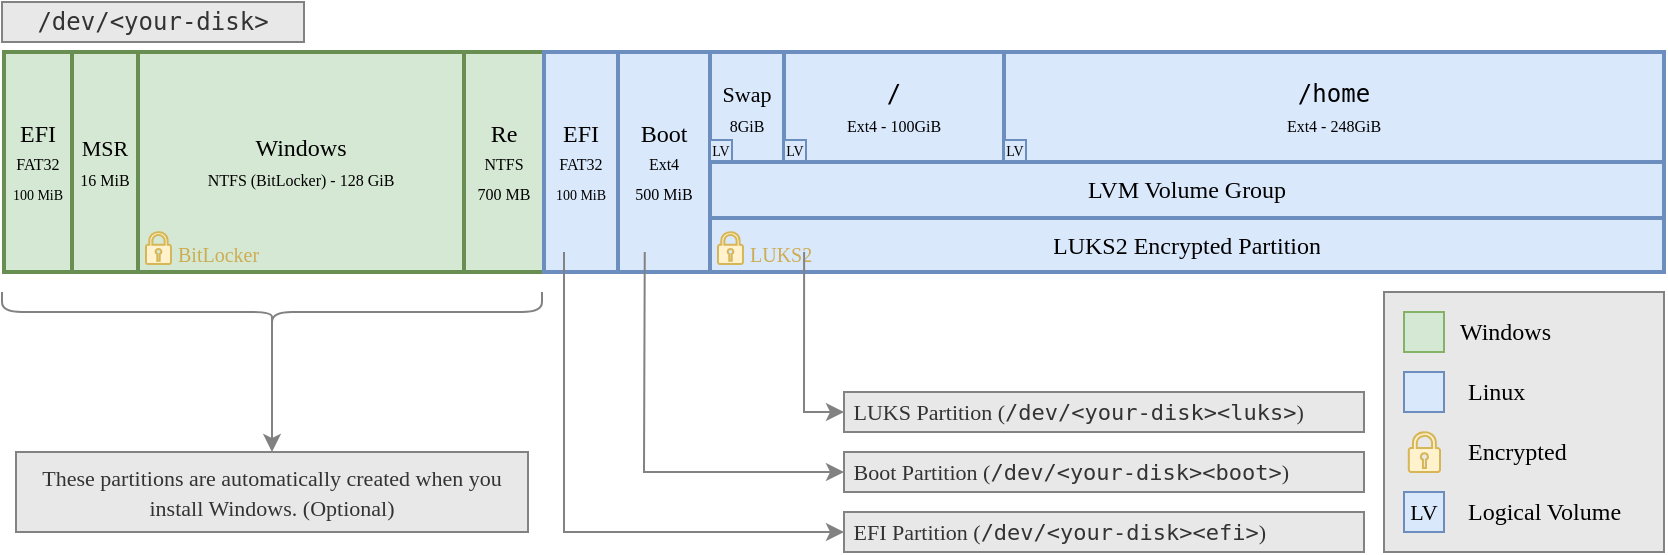 <mxfile version="21.5.2" type="device">
  <diagram name="Page-1" id="_bH2DKaN5ft4xbLNmIXA">
    <mxGraphModel dx="683" dy="400" grid="1" gridSize="10" guides="1" tooltips="1" connect="1" arrows="1" fold="1" page="1" pageScale="1" pageWidth="850" pageHeight="1100" math="0" shadow="0">
      <root>
        <mxCell id="0" />
        <mxCell id="KdqZW1nxa3IcIuYSCLVA-135" parent="0" />
        <mxCell id="KdqZW1nxa3IcIuYSCLVA-362" value="" style="rounded=0;whiteSpace=wrap;html=1;fillColor=#E8E8E8;strokeColor=#828282;container=1;imageAspect=1;recursiveResize=0;fontFamily=sans-serif;" parent="KdqZW1nxa3IcIuYSCLVA-135" vertex="1">
          <mxGeometry x="700" y="800" width="140" height="130" as="geometry" />
        </mxCell>
        <mxCell id="KdqZW1nxa3IcIuYSCLVA-357" value="Logical Volume" style="rounded=0;whiteSpace=wrap;html=1;align=left;strokeColor=none;fillColor=none;fontFamily=sans-serif;" parent="KdqZW1nxa3IcIuYSCLVA-362" vertex="1">
          <mxGeometry x="40" y="100" width="100" height="20" as="geometry" />
        </mxCell>
        <mxCell id="KdqZW1nxa3IcIuYSCLVA-356" value="LV" style="rounded=0;whiteSpace=wrap;html=1;fontSize=11;fillColor=#dae8fc;strokeColor=#6c8ebf;fontFamily=sans-serif;" parent="KdqZW1nxa3IcIuYSCLVA-362" vertex="1">
          <mxGeometry x="10" y="100" width="20" height="20" as="geometry" />
        </mxCell>
        <mxCell id="KdqZW1nxa3IcIuYSCLVA-355" value="Encrypted" style="rounded=0;whiteSpace=wrap;html=1;align=left;strokeColor=none;fillColor=none;fontFamily=sans-serif;" parent="KdqZW1nxa3IcIuYSCLVA-362" vertex="1">
          <mxGeometry x="40" y="70" width="50" height="20" as="geometry" />
        </mxCell>
        <mxCell id="KdqZW1nxa3IcIuYSCLVA-354" value="" style="sketch=0;aspect=fixed;pointerEvents=1;shadow=0;dashed=0;html=1;strokeColor=#d6b656;labelPosition=center;verticalLabelPosition=bottom;verticalAlign=top;align=center;fillColor=#fff2cc;shape=mxgraph.mscae.enterprise.lock;fontFamily=sans-serif;" parent="KdqZW1nxa3IcIuYSCLVA-362" vertex="1">
          <mxGeometry x="12.4" y="70" width="15.6" height="20" as="geometry" />
        </mxCell>
        <mxCell id="KdqZW1nxa3IcIuYSCLVA-349" value="Linux" style="rounded=0;whiteSpace=wrap;html=1;align=left;strokeColor=none;fillColor=none;fontFamily=sans-serif;" parent="KdqZW1nxa3IcIuYSCLVA-362" vertex="1">
          <mxGeometry x="40" y="40" width="50" height="20" as="geometry" />
        </mxCell>
        <mxCell id="KdqZW1nxa3IcIuYSCLVA-348" value="" style="rounded=0;whiteSpace=wrap;html=1;fontSize=7;fillColor=#dae8fc;strokeColor=#6c8ebf;fontFamily=sans-serif;" parent="KdqZW1nxa3IcIuYSCLVA-362" vertex="1">
          <mxGeometry x="10" y="40" width="20" height="20" as="geometry" />
        </mxCell>
        <mxCell id="KdqZW1nxa3IcIuYSCLVA-351" value="Windows" style="rounded=0;whiteSpace=wrap;html=1;align=left;strokeColor=none;fillColor=none;fontFamily=sans-serif;" parent="KdqZW1nxa3IcIuYSCLVA-362" vertex="1">
          <mxGeometry x="36.48" y="10" width="50" height="20" as="geometry" />
        </mxCell>
        <mxCell id="KdqZW1nxa3IcIuYSCLVA-350" value="" style="rounded=0;whiteSpace=wrap;html=1;fontSize=7;fillColor=#d5e8d4;strokeColor=#82b366;fontFamily=sans-serif;" parent="KdqZW1nxa3IcIuYSCLVA-362" vertex="1">
          <mxGeometry x="10" y="10" width="20" height="20" as="geometry" />
        </mxCell>
        <mxCell id="KdqZW1nxa3IcIuYSCLVA-307" value="Table" style="shape=table;startSize=0;container=1;collapsible=0;childLayout=tableLayout;rounded=0;fontSize=12;noLabel=1;fontFamily=sans-serif;" parent="KdqZW1nxa3IcIuYSCLVA-135" vertex="1">
          <mxGeometry x="10" y="680" width="830" height="110" as="geometry" />
        </mxCell>
        <mxCell id="KdqZW1nxa3IcIuYSCLVA-308" value="" style="shape=tableRow;horizontal=0;startSize=0;swimlaneHead=0;swimlaneBody=0;strokeColor=inherit;top=0;left=0;bottom=0;right=0;collapsible=0;dropTarget=0;fillColor=none;points=[[0,0.5],[1,0.5]];portConstraint=eastwest;fontSize=12;fontFamily=sans-serif;" parent="KdqZW1nxa3IcIuYSCLVA-307" vertex="1">
          <mxGeometry width="830" height="55" as="geometry" />
        </mxCell>
        <mxCell id="KdqZW1nxa3IcIuYSCLVA-309" value="EFI&lt;br style=&quot;border-color: var(--border-color); font-size: 12px;&quot;&gt;&lt;font style=&quot;border-color: var(--border-color);&quot;&gt;&lt;span style=&quot;font-size: 8px;&quot;&gt;FAT32&lt;/span&gt;&lt;br&gt;&lt;font style=&quot;font-size: 7px;&quot;&gt;100 MiB&lt;/font&gt;&lt;/font&gt;" style="shape=partialRectangle;html=1;whiteSpace=wrap;connectable=0;strokeColor=#688F51;overflow=hidden;fillColor=#d5e8d4;top=1;left=1;bottom=1;right=1;pointerEvents=1;rowspan=3;fontSize=12;strokeWidth=2;fontFamily=sans-serif;" parent="KdqZW1nxa3IcIuYSCLVA-308" vertex="1">
          <mxGeometry width="34" height="110" as="geometry">
            <mxRectangle width="34" height="55" as="alternateBounds" />
          </mxGeometry>
        </mxCell>
        <mxCell id="KdqZW1nxa3IcIuYSCLVA-310" value="&lt;font style=&quot;font-size: 11px;&quot;&gt;MSR&lt;/font&gt;&lt;br style=&quot;border-color: var(--border-color); font-size: 12px;&quot;&gt;&lt;font style=&quot;border-color: var(--border-color); font-size: 8px;&quot;&gt;16 MiB&lt;/font&gt;" style="shape=partialRectangle;html=1;whiteSpace=wrap;connectable=0;strokeColor=#688F51;overflow=hidden;fillColor=#d5e8d4;top=1;left=1;bottom=1;right=1;pointerEvents=1;rowspan=3;fontSize=12;strokeWidth=2;fontFamily=sans-serif;" parent="KdqZW1nxa3IcIuYSCLVA-308" vertex="1">
          <mxGeometry x="34" width="33" height="110" as="geometry">
            <mxRectangle width="33" height="55" as="alternateBounds" />
          </mxGeometry>
        </mxCell>
        <mxCell id="KdqZW1nxa3IcIuYSCLVA-311" value="Windows&lt;br style=&quot;border-color: var(--border-color); font-size: 12px;&quot;&gt;&lt;font style=&quot;border-color: var(--border-color); font-size: 8px;&quot;&gt;NTFS (BitLocker) - 128 GiB&lt;/font&gt;" style="shape=partialRectangle;html=1;whiteSpace=wrap;connectable=0;strokeColor=#688F51;overflow=hidden;fillColor=#d5e8d4;top=1;left=1;bottom=1;right=1;pointerEvents=1;rowspan=3;fontSize=12;strokeWidth=2;container=1;fontFamily=sans-serif;" parent="KdqZW1nxa3IcIuYSCLVA-308" vertex="1">
          <mxGeometry x="67" width="163" height="110" as="geometry">
            <mxRectangle width="163" height="55" as="alternateBounds" />
          </mxGeometry>
        </mxCell>
        <mxCell id="KdqZW1nxa3IcIuYSCLVA-338" value="" style="sketch=0;aspect=fixed;pointerEvents=1;shadow=0;dashed=0;html=1;strokeColor=#d6b656;labelPosition=center;verticalLabelPosition=bottom;verticalAlign=top;align=center;fillColor=#fff2cc;shape=mxgraph.mscae.enterprise.lock;fontFamily=sans-serif;" parent="KdqZW1nxa3IcIuYSCLVA-311" vertex="1">
          <mxGeometry x="4" y="90" width="12.48" height="16" as="geometry" />
        </mxCell>
        <mxCell id="As9Zzw6g2zfpyAjeWfE_-0" value="BitLocker" style="rounded=0;whiteSpace=wrap;html=1;align=left;strokeColor=none;fillColor=none;fontColor=#CCAD52;fontSize=10;fontFamily=sans-serif;" parent="KdqZW1nxa3IcIuYSCLVA-311" vertex="1">
          <mxGeometry x="18.48" y="96" width="50" height="10" as="geometry" />
        </mxCell>
        <mxCell id="KdqZW1nxa3IcIuYSCLVA-312" value="Re&lt;br style=&quot;border-color: var(--border-color); font-size: 12px;&quot;&gt;&lt;font style=&quot;border-color: var(--border-color); font-size: 8px;&quot;&gt;NTFS&lt;br&gt;700 MB&lt;/font&gt;" style="shape=partialRectangle;html=1;whiteSpace=wrap;connectable=0;strokeColor=#688F51;overflow=hidden;fillColor=#d5e8d4;top=1;left=1;bottom=1;right=1;pointerEvents=1;rowspan=3;fontSize=12;strokeWidth=2;fontFamily=sans-serif;" parent="KdqZW1nxa3IcIuYSCLVA-308" vertex="1">
          <mxGeometry x="230" width="40" height="110" as="geometry">
            <mxRectangle width="40" height="55" as="alternateBounds" />
          </mxGeometry>
        </mxCell>
        <mxCell id="KdqZW1nxa3IcIuYSCLVA-313" value="EFI&lt;br&gt;&lt;font style=&quot;&quot;&gt;&lt;span style=&quot;font-size: 8px;&quot;&gt;FAT32&lt;/span&gt;&lt;br&gt;&lt;font style=&quot;font-size: 7px;&quot;&gt;100 MiB&lt;/font&gt;&lt;/font&gt;" style="shape=partialRectangle;html=1;whiteSpace=wrap;connectable=0;strokeColor=#6c8ebf;overflow=hidden;fillColor=#dae8fc;top=1;left=1;bottom=1;right=1;pointerEvents=1;rowspan=3;fontSize=12;strokeWidth=2;fontFamily=sans-serif;" parent="KdqZW1nxa3IcIuYSCLVA-308" vertex="1">
          <mxGeometry x="270" width="37" height="110" as="geometry">
            <mxRectangle width="37" height="55" as="alternateBounds" />
          </mxGeometry>
        </mxCell>
        <mxCell id="KdqZW1nxa3IcIuYSCLVA-314" value="Boot&lt;br&gt;&lt;font style=&quot;font-size: 8px;&quot;&gt;Ext4&lt;br&gt;500 MiB&lt;/font&gt;" style="shape=partialRectangle;html=1;whiteSpace=wrap;connectable=0;strokeColor=#6c8ebf;overflow=hidden;fillColor=#dae8fc;top=1;left=1;bottom=1;right=1;pointerEvents=1;rowspan=3;fontSize=12;strokeWidth=2;fontFamily=sans-serif;" parent="KdqZW1nxa3IcIuYSCLVA-308" vertex="1">
          <mxGeometry x="307" width="46" height="110" as="geometry">
            <mxRectangle width="46" height="55" as="alternateBounds" />
          </mxGeometry>
        </mxCell>
        <mxCell id="KdqZW1nxa3IcIuYSCLVA-315" value="&lt;font style=&quot;font-size: 11px;&quot;&gt;Swap&lt;/font&gt;&lt;br&gt;&lt;font style=&quot;font-size: 8px;&quot;&gt;8GiB&lt;/font&gt;" style="shape=partialRectangle;html=1;whiteSpace=wrap;connectable=0;strokeColor=#6c8ebf;overflow=hidden;fillColor=#dae8fc;top=1;left=1;bottom=1;right=1;pointerEvents=1;colspan=1;fontSize=12;strokeWidth=2;container=1;fontFamily=sans-serif;" parent="KdqZW1nxa3IcIuYSCLVA-308" vertex="1">
          <mxGeometry x="353" width="37" height="55" as="geometry">
            <mxRectangle width="37" height="55" as="alternateBounds" />
          </mxGeometry>
        </mxCell>
        <mxCell id="KdqZW1nxa3IcIuYSCLVA-341" value="LV" style="rounded=0;whiteSpace=wrap;html=1;fontSize=7;fillColor=#dae8fc;strokeColor=#6c8ebf;fontFamily=sans-serif;" parent="KdqZW1nxa3IcIuYSCLVA-315" vertex="1">
          <mxGeometry y="44" width="11" height="11" as="geometry" />
        </mxCell>
        <mxCell id="KdqZW1nxa3IcIuYSCLVA-316" value="&lt;font face=&quot;monospace&quot;&gt;/&lt;/font&gt;&lt;br&gt;&lt;font style=&quot;font-size: 8px;&quot;&gt;Ext4 - 100GiB&lt;/font&gt;" style="shape=partialRectangle;html=1;whiteSpace=wrap;connectable=0;strokeColor=#6c8ebf;overflow=hidden;fillColor=#dae8fc;top=1;left=1;bottom=1;right=1;pointerEvents=1;strokeWidth=2;container=1;fontFamily=sans-serif;" parent="KdqZW1nxa3IcIuYSCLVA-308" vertex="1">
          <mxGeometry x="390" width="110" height="55" as="geometry">
            <mxRectangle width="110" height="55" as="alternateBounds" />
          </mxGeometry>
        </mxCell>
        <mxCell id="KdqZW1nxa3IcIuYSCLVA-346" value="LV" style="rounded=0;whiteSpace=wrap;html=1;fontSize=7;fillColor=#dae8fc;strokeColor=#6c8ebf;fontFamily=sans-serif;" parent="KdqZW1nxa3IcIuYSCLVA-316" vertex="1">
          <mxGeometry y="44" width="11" height="11" as="geometry" />
        </mxCell>
        <mxCell id="KdqZW1nxa3IcIuYSCLVA-317" value="&lt;font face=&quot;monospace&quot;&gt;/home&lt;/font&gt;&lt;br&gt;&lt;font style=&quot;font-size: 8px;&quot;&gt;Ext4 - 248GiB&lt;/font&gt;" style="shape=partialRectangle;html=1;whiteSpace=wrap;connectable=0;strokeColor=#6c8ebf;overflow=hidden;fillColor=#dae8fc;top=1;left=1;bottom=1;right=1;pointerEvents=1;strokeWidth=2;container=1;fontFamily=sans-serif;" parent="KdqZW1nxa3IcIuYSCLVA-308" vertex="1">
          <mxGeometry x="500" width="330" height="55" as="geometry">
            <mxRectangle width="330" height="55" as="alternateBounds" />
          </mxGeometry>
        </mxCell>
        <mxCell id="KdqZW1nxa3IcIuYSCLVA-347" value="LV" style="rounded=0;whiteSpace=wrap;html=1;fontSize=7;fillColor=#dae8fc;strokeColor=#6c8ebf;fontFamily=sans-serif;" parent="KdqZW1nxa3IcIuYSCLVA-317" vertex="1">
          <mxGeometry y="44" width="11" height="11" as="geometry" />
        </mxCell>
        <mxCell id="KdqZW1nxa3IcIuYSCLVA-318" value="" style="shape=tableRow;horizontal=0;startSize=0;swimlaneHead=0;swimlaneBody=0;strokeColor=inherit;top=0;left=0;bottom=0;right=0;collapsible=0;dropTarget=0;fillColor=none;points=[[0,0.5],[1,0.5]];portConstraint=eastwest;fontSize=12;strokeWidth=2;fontFamily=sans-serif;" parent="KdqZW1nxa3IcIuYSCLVA-307" vertex="1">
          <mxGeometry y="55" width="830" height="28" as="geometry" />
        </mxCell>
        <mxCell id="KdqZW1nxa3IcIuYSCLVA-319" value="" style="shape=partialRectangle;html=1;whiteSpace=wrap;connectable=0;strokeColor=inherit;overflow=hidden;fillColor=none;top=0;left=0;bottom=0;right=0;pointerEvents=1;" parent="KdqZW1nxa3IcIuYSCLVA-318" vertex="1" visible="0">
          <mxGeometry width="34" height="28" as="geometry">
            <mxRectangle width="34" height="28" as="alternateBounds" />
          </mxGeometry>
        </mxCell>
        <mxCell id="KdqZW1nxa3IcIuYSCLVA-320" value="" style="shape=partialRectangle;html=1;whiteSpace=wrap;connectable=0;strokeColor=inherit;overflow=hidden;fillColor=none;top=0;left=0;bottom=0;right=0;pointerEvents=1;" parent="KdqZW1nxa3IcIuYSCLVA-318" vertex="1" visible="0">
          <mxGeometry x="34" width="33" height="28" as="geometry">
            <mxRectangle width="33" height="28" as="alternateBounds" />
          </mxGeometry>
        </mxCell>
        <mxCell id="KdqZW1nxa3IcIuYSCLVA-321" value="" style="shape=partialRectangle;html=1;whiteSpace=wrap;connectable=0;strokeColor=inherit;overflow=hidden;fillColor=none;top=0;left=0;bottom=0;right=0;pointerEvents=1;" parent="KdqZW1nxa3IcIuYSCLVA-318" vertex="1" visible="0">
          <mxGeometry x="67" width="163" height="28" as="geometry">
            <mxRectangle width="163" height="28" as="alternateBounds" />
          </mxGeometry>
        </mxCell>
        <mxCell id="KdqZW1nxa3IcIuYSCLVA-322" value="" style="shape=partialRectangle;html=1;whiteSpace=wrap;connectable=0;strokeColor=inherit;overflow=hidden;fillColor=none;top=0;left=0;bottom=0;right=0;pointerEvents=1;" parent="KdqZW1nxa3IcIuYSCLVA-318" vertex="1" visible="0">
          <mxGeometry x="230" width="40" height="28" as="geometry">
            <mxRectangle width="40" height="28" as="alternateBounds" />
          </mxGeometry>
        </mxCell>
        <mxCell id="KdqZW1nxa3IcIuYSCLVA-323" value="" style="shape=partialRectangle;html=1;whiteSpace=wrap;connectable=0;strokeColor=#6c8ebf;overflow=hidden;fillColor=#dae8fc;top=0;left=0;bottom=0;right=0;pointerEvents=1;strokeWidth=2;" parent="KdqZW1nxa3IcIuYSCLVA-318" vertex="1" visible="0">
          <mxGeometry x="270" width="37" height="28" as="geometry">
            <mxRectangle width="37" height="28" as="alternateBounds" />
          </mxGeometry>
        </mxCell>
        <mxCell id="KdqZW1nxa3IcIuYSCLVA-324" value="" style="shape=partialRectangle;html=1;whiteSpace=wrap;connectable=0;strokeColor=#6c8ebf;overflow=hidden;fillColor=#dae8fc;top=0;left=0;bottom=0;right=0;pointerEvents=1;strokeWidth=2;" parent="KdqZW1nxa3IcIuYSCLVA-318" vertex="1" visible="0">
          <mxGeometry x="307" width="46" height="28" as="geometry">
            <mxRectangle width="46" height="28" as="alternateBounds" />
          </mxGeometry>
        </mxCell>
        <mxCell id="KdqZW1nxa3IcIuYSCLVA-325" value="LVM Volume Group" style="shape=partialRectangle;html=1;whiteSpace=wrap;connectable=0;strokeColor=#6c8ebf;overflow=hidden;fillColor=#dae8fc;top=1;left=1;bottom=1;right=1;pointerEvents=1;fontSize=12;colspan=3;strokeWidth=2;container=1;fontFamily=sans-serif;" parent="KdqZW1nxa3IcIuYSCLVA-318" vertex="1">
          <mxGeometry x="353" width="477" height="28" as="geometry">
            <mxRectangle width="37" height="28" as="alternateBounds" />
          </mxGeometry>
        </mxCell>
        <mxCell id="KdqZW1nxa3IcIuYSCLVA-326" value="" style="shape=partialRectangle;html=1;whiteSpace=wrap;connectable=0;strokeColor=inherit;overflow=hidden;fillColor=none;top=0;left=0;bottom=0;right=0;pointerEvents=1;fontSize=12;" parent="KdqZW1nxa3IcIuYSCLVA-318" vertex="1" visible="0">
          <mxGeometry x="390" width="110" height="28" as="geometry">
            <mxRectangle width="110" height="28" as="alternateBounds" />
          </mxGeometry>
        </mxCell>
        <mxCell id="KdqZW1nxa3IcIuYSCLVA-327" value="" style="shape=partialRectangle;html=1;whiteSpace=wrap;connectable=0;strokeColor=inherit;overflow=hidden;fillColor=none;top=0;left=0;bottom=0;right=0;pointerEvents=1;fontSize=12;" parent="KdqZW1nxa3IcIuYSCLVA-318" vertex="1" visible="0">
          <mxGeometry x="500" width="330" height="28" as="geometry">
            <mxRectangle width="330" height="28" as="alternateBounds" />
          </mxGeometry>
        </mxCell>
        <mxCell id="KdqZW1nxa3IcIuYSCLVA-328" style="shape=tableRow;horizontal=0;startSize=0;swimlaneHead=0;swimlaneBody=0;strokeColor=inherit;top=0;left=0;bottom=0;right=0;collapsible=0;dropTarget=0;fillColor=none;points=[[0,0.5],[1,0.5]];portConstraint=eastwest;fontSize=12;fontFamily=sans-serif;" parent="KdqZW1nxa3IcIuYSCLVA-307" vertex="1">
          <mxGeometry y="83" width="830" height="27" as="geometry" />
        </mxCell>
        <mxCell id="KdqZW1nxa3IcIuYSCLVA-329" style="shape=partialRectangle;html=1;whiteSpace=wrap;connectable=0;strokeColor=inherit;overflow=hidden;fillColor=none;top=0;left=0;bottom=0;right=0;pointerEvents=1;" parent="KdqZW1nxa3IcIuYSCLVA-328" vertex="1" visible="0">
          <mxGeometry width="34" height="27" as="geometry">
            <mxRectangle width="34" height="27" as="alternateBounds" />
          </mxGeometry>
        </mxCell>
        <mxCell id="KdqZW1nxa3IcIuYSCLVA-330" style="shape=partialRectangle;html=1;whiteSpace=wrap;connectable=0;strokeColor=inherit;overflow=hidden;fillColor=none;top=0;left=0;bottom=0;right=0;pointerEvents=1;" parent="KdqZW1nxa3IcIuYSCLVA-328" vertex="1" visible="0">
          <mxGeometry x="34" width="33" height="27" as="geometry">
            <mxRectangle width="33" height="27" as="alternateBounds" />
          </mxGeometry>
        </mxCell>
        <mxCell id="KdqZW1nxa3IcIuYSCLVA-331" style="shape=partialRectangle;html=1;whiteSpace=wrap;connectable=0;strokeColor=inherit;overflow=hidden;fillColor=none;top=0;left=0;bottom=0;right=0;pointerEvents=1;" parent="KdqZW1nxa3IcIuYSCLVA-328" vertex="1" visible="0">
          <mxGeometry x="67" width="163" height="27" as="geometry">
            <mxRectangle width="163" height="27" as="alternateBounds" />
          </mxGeometry>
        </mxCell>
        <mxCell id="KdqZW1nxa3IcIuYSCLVA-332" style="shape=partialRectangle;html=1;whiteSpace=wrap;connectable=0;strokeColor=inherit;overflow=hidden;fillColor=none;top=0;left=0;bottom=0;right=0;pointerEvents=1;" parent="KdqZW1nxa3IcIuYSCLVA-328" vertex="1" visible="0">
          <mxGeometry x="230" width="40" height="27" as="geometry">
            <mxRectangle width="40" height="27" as="alternateBounds" />
          </mxGeometry>
        </mxCell>
        <mxCell id="KdqZW1nxa3IcIuYSCLVA-333" style="shape=partialRectangle;html=1;whiteSpace=wrap;connectable=0;strokeColor=#6c8ebf;overflow=hidden;fillColor=#dae8fc;top=0;left=0;bottom=0;right=0;pointerEvents=1;strokeWidth=2;" parent="KdqZW1nxa3IcIuYSCLVA-328" vertex="1" visible="0">
          <mxGeometry x="270" width="37" height="27" as="geometry">
            <mxRectangle width="37" height="27" as="alternateBounds" />
          </mxGeometry>
        </mxCell>
        <mxCell id="KdqZW1nxa3IcIuYSCLVA-334" style="shape=partialRectangle;html=1;whiteSpace=wrap;connectable=0;strokeColor=#6c8ebf;overflow=hidden;fillColor=#dae8fc;top=0;left=0;bottom=0;right=0;pointerEvents=1;strokeWidth=2;" parent="KdqZW1nxa3IcIuYSCLVA-328" vertex="1" visible="0">
          <mxGeometry x="307" width="46" height="27" as="geometry">
            <mxRectangle width="46" height="27" as="alternateBounds" />
          </mxGeometry>
        </mxCell>
        <mxCell id="KdqZW1nxa3IcIuYSCLVA-335" value="LUKS2 Encrypted Partition" style="shape=partialRectangle;html=1;whiteSpace=wrap;connectable=0;strokeColor=#6c8ebf;overflow=hidden;fillColor=#dae8fc;top=1;left=1;bottom=1;right=1;pointerEvents=1;fontSize=12;colspan=3;strokeWidth=2;container=1;fontFamily=sans-serif;" parent="KdqZW1nxa3IcIuYSCLVA-328" vertex="1">
          <mxGeometry x="353" width="477" height="27" as="geometry">
            <mxRectangle width="37" height="27" as="alternateBounds" />
          </mxGeometry>
        </mxCell>
        <mxCell id="KdqZW1nxa3IcIuYSCLVA-339" value="" style="sketch=0;aspect=fixed;pointerEvents=1;shadow=0;dashed=0;html=1;strokeColor=#d6b656;labelPosition=center;verticalLabelPosition=bottom;verticalAlign=top;align=center;fillColor=#fff2cc;shape=mxgraph.mscae.enterprise.lock;fontFamily=sans-serif;" parent="KdqZW1nxa3IcIuYSCLVA-335" vertex="1">
          <mxGeometry x="4" y="7" width="12.48" height="16" as="geometry" />
        </mxCell>
        <mxCell id="As9Zzw6g2zfpyAjeWfE_-1" value="LUKS2" style="rounded=0;whiteSpace=wrap;html=1;align=left;strokeColor=none;fillColor=none;fontColor=#CCAD52;fontSize=10;fontFamily=sans-serif;" parent="KdqZW1nxa3IcIuYSCLVA-335" vertex="1">
          <mxGeometry x="18.48" y="11.5" width="31.52" height="13" as="geometry" />
        </mxCell>
        <mxCell id="KdqZW1nxa3IcIuYSCLVA-336" style="shape=partialRectangle;html=1;whiteSpace=wrap;connectable=0;strokeColor=inherit;overflow=hidden;fillColor=none;top=0;left=0;bottom=0;right=0;pointerEvents=1;fontSize=12;" parent="KdqZW1nxa3IcIuYSCLVA-328" vertex="1" visible="0">
          <mxGeometry x="390" width="110" height="27" as="geometry">
            <mxRectangle width="110" height="27" as="alternateBounds" />
          </mxGeometry>
        </mxCell>
        <mxCell id="KdqZW1nxa3IcIuYSCLVA-337" style="shape=partialRectangle;html=1;whiteSpace=wrap;connectable=0;strokeColor=inherit;overflow=hidden;fillColor=none;top=0;left=0;bottom=0;right=0;pointerEvents=1;fontSize=12;" parent="KdqZW1nxa3IcIuYSCLVA-328" vertex="1" visible="0">
          <mxGeometry x="500" width="330" height="27" as="geometry">
            <mxRectangle width="330" height="27" as="alternateBounds" />
          </mxGeometry>
        </mxCell>
        <mxCell id="As9Zzw6g2zfpyAjeWfE_-2" value="&amp;nbsp;EFI Partition (&lt;font style=&quot;font-size: 11px;&quot; face=&quot;monospace&quot;&gt;/dev/&amp;lt;your-disk&amp;gt;&amp;lt;efi&amp;gt;&lt;/font&gt;)" style="rounded=0;whiteSpace=wrap;html=1;strokeColor=#828282;fillColor=#E8E8E8;fontColor=#333333;fontFamily=sans-serif;fontSize=11;align=left;" parent="KdqZW1nxa3IcIuYSCLVA-135" vertex="1">
          <mxGeometry x="430" y="910" width="260" height="20" as="geometry" />
        </mxCell>
        <mxCell id="As9Zzw6g2zfpyAjeWfE_-3" value="&amp;nbsp;Boot Partition (&lt;font style=&quot;font-size: 11px;&quot; face=&quot;monospace&quot;&gt;/dev/&amp;lt;your-disk&amp;gt;&amp;lt;boot&amp;gt;&lt;/font&gt;)" style="rounded=0;whiteSpace=wrap;html=1;strokeColor=#828282;fillColor=#E8E8E8;fontColor=#333333;fontFamily=sans-serif;fontSize=11;align=left;" parent="KdqZW1nxa3IcIuYSCLVA-135" vertex="1">
          <mxGeometry x="430" y="880" width="260" height="20" as="geometry" />
        </mxCell>
        <mxCell id="As9Zzw6g2zfpyAjeWfE_-4" value="&amp;nbsp;LUKS Partition (&lt;font face=&quot;monospace&quot; style=&quot;font-size: 11px;&quot;&gt;/dev/&amp;lt;your-disk&amp;gt;&amp;lt;luks&amp;gt;&lt;/font&gt;)" style="rounded=0;whiteSpace=wrap;html=1;strokeColor=#828282;fillColor=#E8E8E8;fontColor=#333333;fontFamily=sans-serif;fontSize=11;align=left;" parent="KdqZW1nxa3IcIuYSCLVA-135" vertex="1">
          <mxGeometry x="430" y="850" width="260" height="20" as="geometry" />
        </mxCell>
        <mxCell id="As9Zzw6g2zfpyAjeWfE_-5" value="" style="endArrow=classic;html=1;rounded=0;entryX=0;entryY=0.5;entryDx=0;entryDy=0;fontFamily=sans-serif;shadow=0;strokeColor=#828282;" parent="KdqZW1nxa3IcIuYSCLVA-135" target="As9Zzw6g2zfpyAjeWfE_-2" edge="1">
          <mxGeometry width="50" height="50" relative="1" as="geometry">
            <mxPoint x="290" y="780" as="sourcePoint" />
            <mxPoint x="450" y="700" as="targetPoint" />
            <Array as="points">
              <mxPoint x="290" y="920" />
            </Array>
          </mxGeometry>
        </mxCell>
        <mxCell id="As9Zzw6g2zfpyAjeWfE_-6" value="" style="endArrow=classic;html=1;rounded=0;entryX=0;entryY=0.5;entryDx=0;entryDy=0;exitX=0.386;exitY=1.818;exitDx=0;exitDy=0;exitPerimeter=0;fontFamily=sans-serif;shadow=0;strokeColor=#828282;" parent="KdqZW1nxa3IcIuYSCLVA-135" source="KdqZW1nxa3IcIuYSCLVA-308" target="As9Zzw6g2zfpyAjeWfE_-3" edge="1">
          <mxGeometry width="50" height="50" relative="1" as="geometry">
            <mxPoint x="310" y="790" as="sourcePoint" />
            <mxPoint x="216" y="877" as="targetPoint" />
            <Array as="points">
              <mxPoint x="330" y="890" />
            </Array>
          </mxGeometry>
        </mxCell>
        <mxCell id="As9Zzw6g2zfpyAjeWfE_-7" value="" style="endArrow=classic;html=1;rounded=0;entryX=0;entryY=0.5;entryDx=0;entryDy=0;exitX=0.482;exitY=0.63;exitDx=0;exitDy=0;exitPerimeter=0;fontFamily=sans-serif;shadow=0;strokeColor=#828282;" parent="KdqZW1nxa3IcIuYSCLVA-135" source="KdqZW1nxa3IcIuYSCLVA-328" target="As9Zzw6g2zfpyAjeWfE_-4" edge="1">
          <mxGeometry width="50" height="50" relative="1" as="geometry">
            <mxPoint x="425" y="810" as="sourcePoint" />
            <mxPoint x="390" y="880" as="targetPoint" />
            <Array as="points">
              <mxPoint x="410" y="860" />
            </Array>
          </mxGeometry>
        </mxCell>
        <mxCell id="As9Zzw6g2zfpyAjeWfE_-9" value="&lt;font face=&quot;monospace&quot;&gt;/dev/&amp;lt;your-disk&amp;gt;&lt;/font&gt;" style="rounded=0;whiteSpace=wrap;html=1;strokeColor=#828282;fillColor=#E8E8E8;fontColor=#333333;fontFamily=sans-serif;align=center;" parent="KdqZW1nxa3IcIuYSCLVA-135" vertex="1">
          <mxGeometry x="9" y="655" width="151" height="20" as="geometry" />
        </mxCell>
        <mxCell id="As9Zzw6g2zfpyAjeWfE_-13" style="edgeStyle=orthogonalEdgeStyle;rounded=0;orthogonalLoop=1;jettySize=auto;html=1;exitX=0.1;exitY=0.5;exitDx=0;exitDy=0;exitPerimeter=0;entryX=0.5;entryY=0;entryDx=0;entryDy=0;fontFamily=sans-serif;shadow=0;strokeColor=#828282;" parent="KdqZW1nxa3IcIuYSCLVA-135" source="As9Zzw6g2zfpyAjeWfE_-10" target="As9Zzw6g2zfpyAjeWfE_-11" edge="1">
          <mxGeometry relative="1" as="geometry" />
        </mxCell>
        <mxCell id="As9Zzw6g2zfpyAjeWfE_-10" value="" style="shape=curlyBracket;whiteSpace=wrap;html=1;rounded=1;flipH=1;labelPosition=right;verticalLabelPosition=middle;align=left;verticalAlign=middle;rotation=90;fontFamily=sans-serif;shadow=0;strokeColor=#828282;" parent="KdqZW1nxa3IcIuYSCLVA-135" vertex="1">
          <mxGeometry x="134" y="675" width="20" height="270" as="geometry" />
        </mxCell>
        <mxCell id="As9Zzw6g2zfpyAjeWfE_-11" value="&lt;font style=&quot;font-size: 11px;&quot;&gt;These partitions are automatically created when you install Windows. (Optional)&lt;/font&gt;" style="rounded=0;whiteSpace=wrap;html=1;strokeColor=#828282;fillColor=#E8E8E8;fontColor=#333333;fontFamily=sans-serif;" parent="KdqZW1nxa3IcIuYSCLVA-135" vertex="1">
          <mxGeometry x="16" y="880" width="256" height="40" as="geometry" />
        </mxCell>
      </root>
    </mxGraphModel>
  </diagram>
</mxfile>
